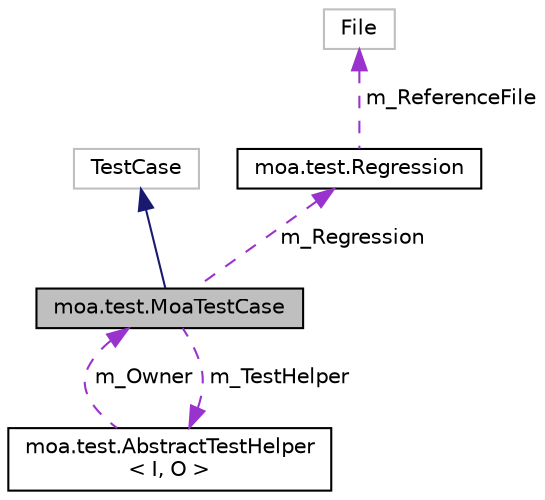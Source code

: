 digraph "moa.test.MoaTestCase"
{
 // LATEX_PDF_SIZE
  edge [fontname="Helvetica",fontsize="10",labelfontname="Helvetica",labelfontsize="10"];
  node [fontname="Helvetica",fontsize="10",shape=record];
  Node1 [label="moa.test.MoaTestCase",height=0.2,width=0.4,color="black", fillcolor="grey75", style="filled", fontcolor="black",tooltip=" "];
  Node2 -> Node1 [dir="back",color="midnightblue",fontsize="10",style="solid",fontname="Helvetica"];
  Node2 [label="TestCase",height=0.2,width=0.4,color="grey75", fillcolor="white", style="filled",tooltip=" "];
  Node3 -> Node1 [dir="back",color="darkorchid3",fontsize="10",style="dashed",label=" m_TestHelper" ,fontname="Helvetica"];
  Node3 [label="moa.test.AbstractTestHelper\l\< I, O \>",height=0.2,width=0.4,color="black", fillcolor="white", style="filled",URL="$classmoa_1_1test_1_1_abstract_test_helper.html",tooltip=" "];
  Node1 -> Node3 [dir="back",color="darkorchid3",fontsize="10",style="dashed",label=" m_Owner" ,fontname="Helvetica"];
  Node4 -> Node1 [dir="back",color="darkorchid3",fontsize="10",style="dashed",label=" m_Regression" ,fontname="Helvetica"];
  Node4 [label="moa.test.Regression",height=0.2,width=0.4,color="black", fillcolor="white", style="filled",URL="$classmoa_1_1test_1_1_regression.html",tooltip=" "];
  Node5 -> Node4 [dir="back",color="darkorchid3",fontsize="10",style="dashed",label=" m_ReferenceFile" ,fontname="Helvetica"];
  Node5 [label="File",height=0.2,width=0.4,color="grey75", fillcolor="white", style="filled",tooltip=" "];
}
